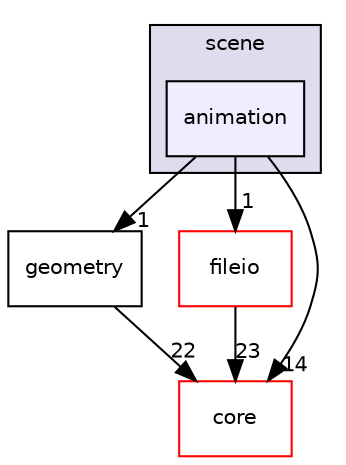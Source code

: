 digraph "C:/github/FBXpythonSDK201701/FBXpythonSDK201701/2017.1/include/fbxsdk/scene/animation" {
  compound=true
  node [ fontsize="10", fontname="Helvetica"];
  edge [ labelfontsize="10", labelfontname="Helvetica"];
  subgraph clusterdir_441596eda9d85fa6dd6bb5a95a3b13d3 {
    graph [ bgcolor="#ddddee", pencolor="black", label="scene" fontname="Helvetica", fontsize="10", URL="dir_441596eda9d85fa6dd6bb5a95a3b13d3.html"]
  dir_c919daf248777dd4e1322d70747c9919 [shape=box, label="animation", style="filled", fillcolor="#eeeeff", pencolor="black", URL="dir_c919daf248777dd4e1322d70747c9919.html"];
  }
  dir_7a30680c7a18eb848b35b66624dcb9e0 [shape=box label="geometry" URL="dir_7a30680c7a18eb848b35b66624dcb9e0.html"];
  dir_0b4884537417db73e9151a961b9e458f [shape=box label="fileio" fillcolor="white" style="filled" color="red" URL="dir_0b4884537417db73e9151a961b9e458f.html"];
  dir_dc5f68bdde303aff54e2a4c8ef8e1df0 [shape=box label="core" fillcolor="white" style="filled" color="red" URL="dir_dc5f68bdde303aff54e2a4c8ef8e1df0.html"];
  dir_7a30680c7a18eb848b35b66624dcb9e0->dir_dc5f68bdde303aff54e2a4c8ef8e1df0 [headlabel="22", labeldistance=1.5 headhref="dir_000015_000004.html"];
  dir_0b4884537417db73e9151a961b9e458f->dir_dc5f68bdde303aff54e2a4c8ef8e1df0 [headlabel="23", labeldistance=1.5 headhref="dir_000009_000004.html"];
  dir_c919daf248777dd4e1322d70747c9919->dir_7a30680c7a18eb848b35b66624dcb9e0 [headlabel="1", labeldistance=1.5 headhref="dir_000013_000015.html"];
  dir_c919daf248777dd4e1322d70747c9919->dir_0b4884537417db73e9151a961b9e458f [headlabel="1", labeldistance=1.5 headhref="dir_000013_000009.html"];
  dir_c919daf248777dd4e1322d70747c9919->dir_dc5f68bdde303aff54e2a4c8ef8e1df0 [headlabel="14", labeldistance=1.5 headhref="dir_000013_000004.html"];
}
